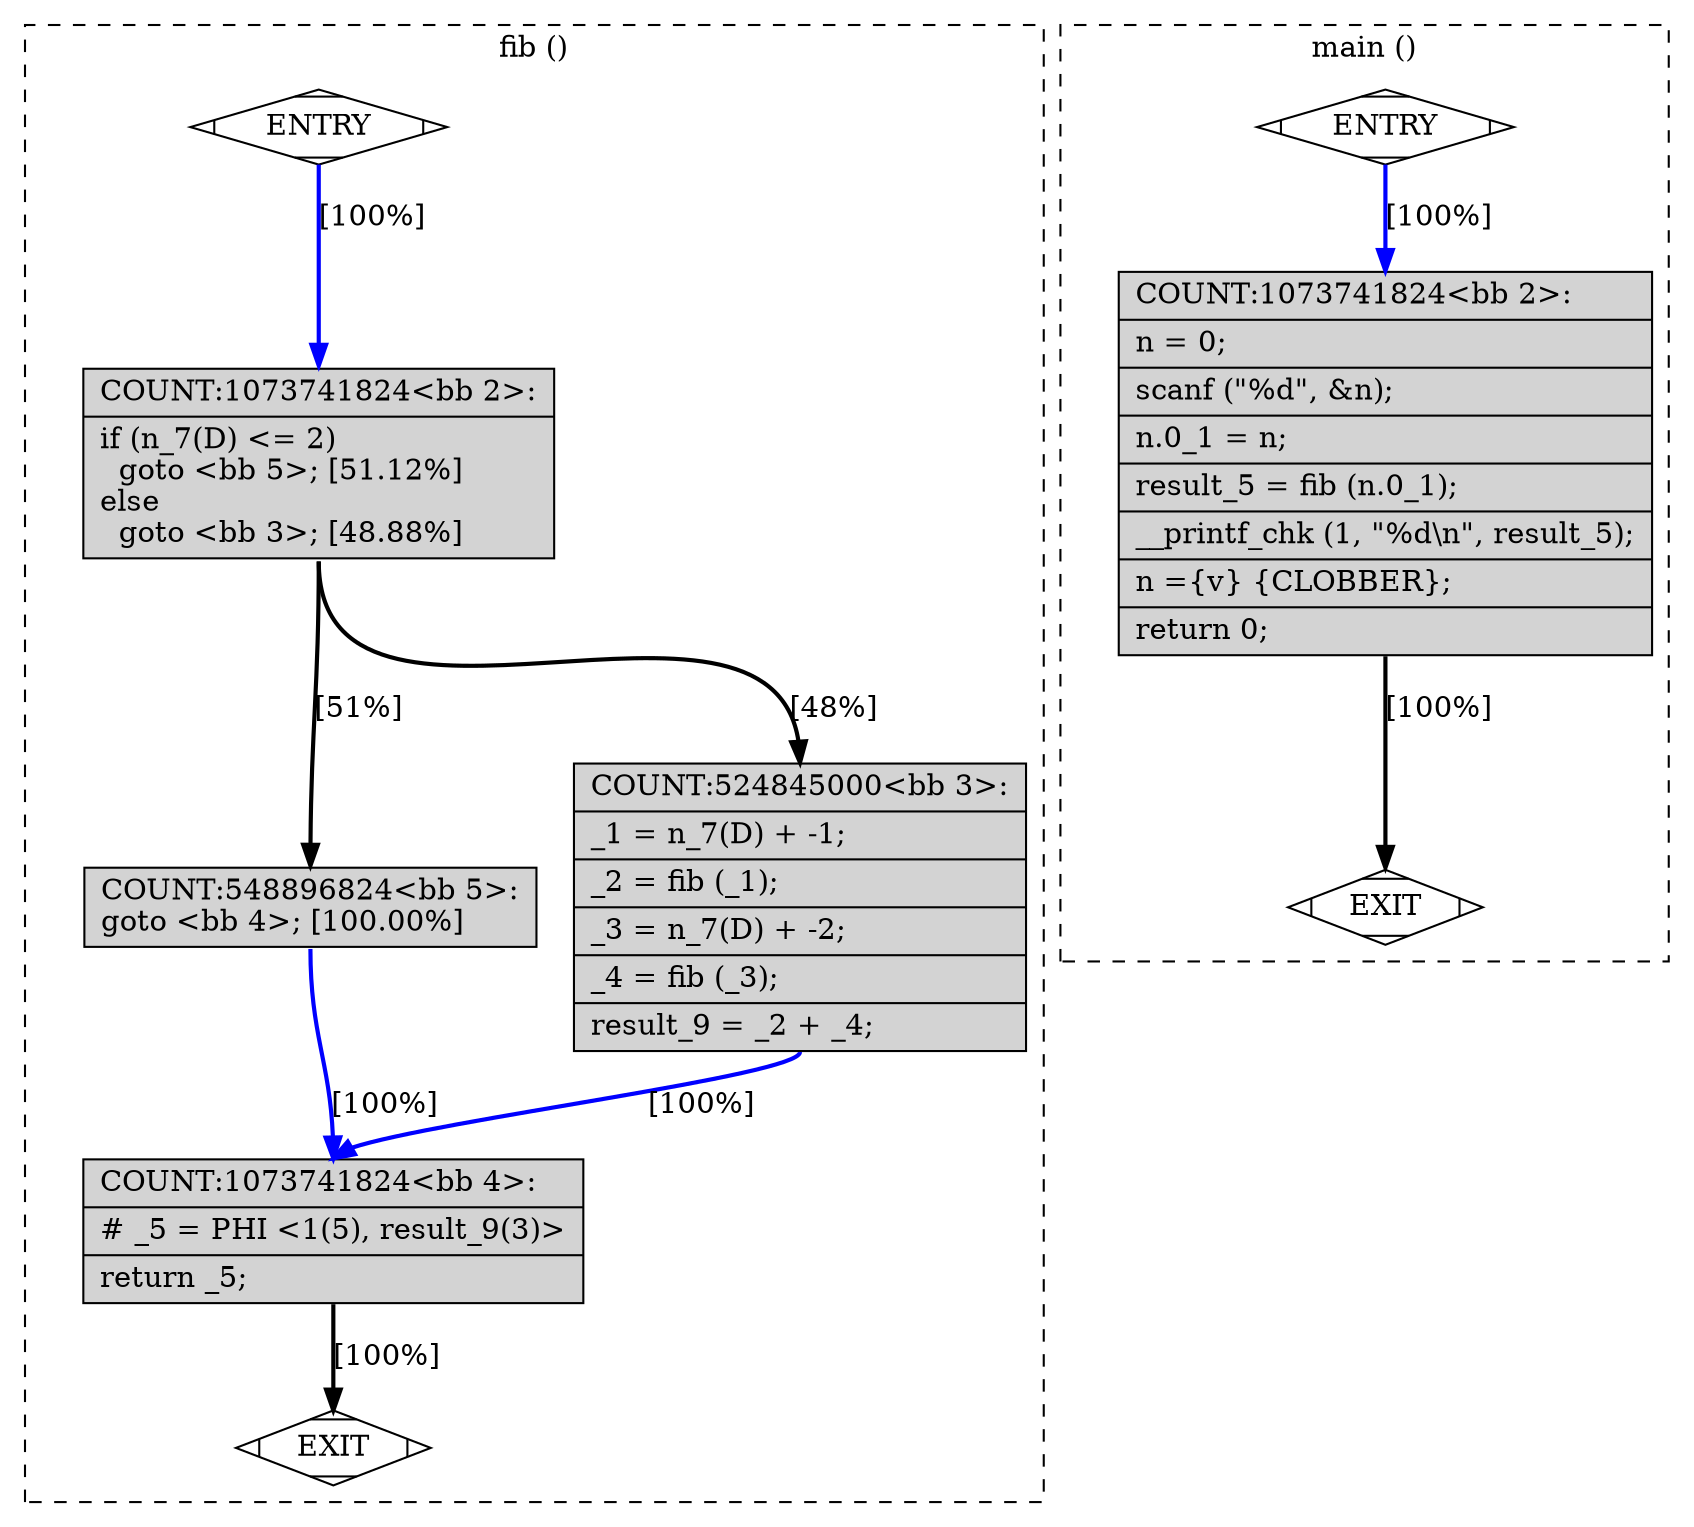 digraph "a-fib_1.c.206t.uncprop1" {
overlap=false;
subgraph "cluster_fib" {
	style="dashed";
	color="black";
	label="fib ()";
	fn_40_basic_block_0 [shape=Mdiamond,style=filled,fillcolor=white,label="ENTRY"];

	fn_40_basic_block_1 [shape=Mdiamond,style=filled,fillcolor=white,label="EXIT"];

	fn_40_basic_block_2 [shape=record,style=filled,fillcolor=lightgrey,label="{COUNT:1073741824\<bb\ 2\>:\l\
|if\ (n_7(D)\ \<=\ 2)\l\
\ \ goto\ \<bb\ 5\>;\ [51.12%]\l\
else\l\
\ \ goto\ \<bb\ 3\>;\ [48.88%]\l\
}"];

	fn_40_basic_block_5 [shape=record,style=filled,fillcolor=lightgrey,label="{COUNT:548896824\<bb\ 5\>:\l\
goto\ \<bb\ 4\>;\ [100.00%]\l\
}"];

	fn_40_basic_block_3 [shape=record,style=filled,fillcolor=lightgrey,label="{COUNT:524845000\<bb\ 3\>:\l\
|_1\ =\ n_7(D)\ +\ -1;\l\
|_2\ =\ fib\ (_1);\l\
|_3\ =\ n_7(D)\ +\ -2;\l\
|_4\ =\ fib\ (_3);\l\
|result_9\ =\ _2\ +\ _4;\l\
}"];

	fn_40_basic_block_4 [shape=record,style=filled,fillcolor=lightgrey,label="{COUNT:1073741824\<bb\ 4\>:\l\
|#\ _5\ =\ PHI\ \<1(5),\ result_9(3)\>\l\
|return\ _5;\l\
}"];

	fn_40_basic_block_0:s -> fn_40_basic_block_2:n [style="solid,bold",color=blue,weight=100,constraint=true,label="[100%]"];
	fn_40_basic_block_2:s -> fn_40_basic_block_5:n [style="solid,bold",color=black,weight=10,constraint=true,label="[51%]"];
	fn_40_basic_block_2:s -> fn_40_basic_block_3:n [style="solid,bold",color=black,weight=10,constraint=true,label="[48%]"];
	fn_40_basic_block_5:s -> fn_40_basic_block_4:n [style="solid,bold",color=blue,weight=100,constraint=true,label="[100%]"];
	fn_40_basic_block_3:s -> fn_40_basic_block_4:n [style="solid,bold",color=blue,weight=100,constraint=true,label="[100%]"];
	fn_40_basic_block_4:s -> fn_40_basic_block_1:n [style="solid,bold",color=black,weight=10,constraint=true,label="[100%]"];
	fn_40_basic_block_0:s -> fn_40_basic_block_1:n [style="invis",constraint=true];
}
subgraph "cluster_main" {
	style="dashed";
	color="black";
	label="main ()";
	fn_39_basic_block_0 [shape=Mdiamond,style=filled,fillcolor=white,label="ENTRY"];

	fn_39_basic_block_1 [shape=Mdiamond,style=filled,fillcolor=white,label="EXIT"];

	fn_39_basic_block_2 [shape=record,style=filled,fillcolor=lightgrey,label="{COUNT:1073741824\<bb\ 2\>:\l\
|n\ =\ 0;\l\
|scanf\ (\"%d\",\ &n);\l\
|n.0_1\ =\ n;\l\
|result_5\ =\ fib\ (n.0_1);\l\
|__printf_chk\ (1,\ \"%d\\n\",\ result_5);\l\
|n\ =\{v\}\ \{CLOBBER\};\l\
|return\ 0;\l\
}"];

	fn_39_basic_block_0:s -> fn_39_basic_block_2:n [style="solid,bold",color=blue,weight=100,constraint=true,label="[100%]"];
	fn_39_basic_block_2:s -> fn_39_basic_block_1:n [style="solid,bold",color=black,weight=10,constraint=true,label="[100%]"];
	fn_39_basic_block_0:s -> fn_39_basic_block_1:n [style="invis",constraint=true];
}
}
